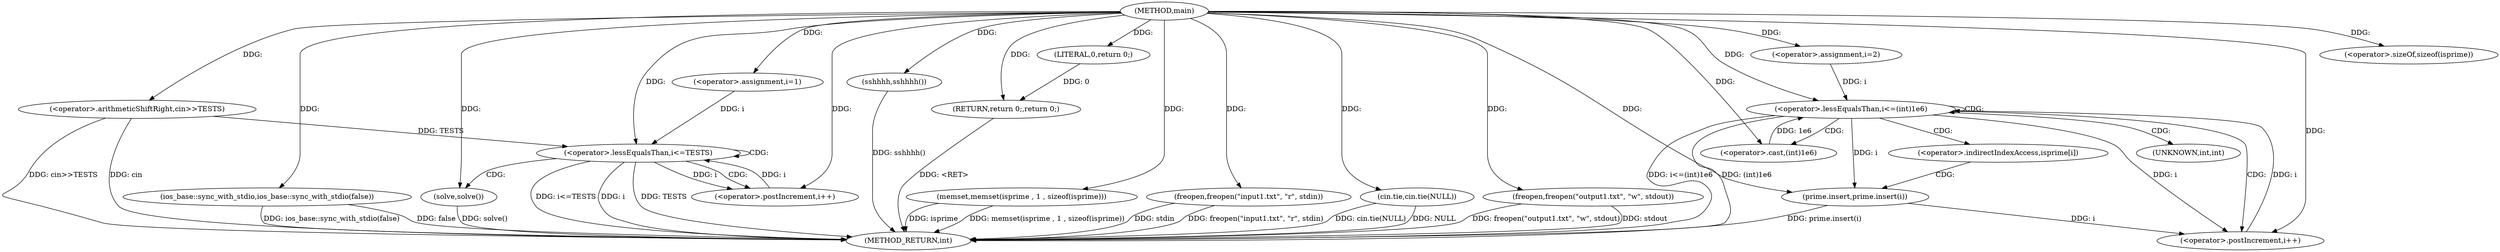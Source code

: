 digraph "main" {  
"1000789" [label = "(METHOD,main)" ]
"1000847" [label = "(METHOD_RETURN,int)" ]
"1000791" [label = "(ios_base::sync_with_stdio,ios_base::sync_with_stdio(false))" ]
"1000793" [label = "(cin.tie,cin.tie(NULL))" ]
"1000795" [label = "(freopen,freopen(\"input1.txt\", \"r\", stdin))" ]
"1000799" [label = "(freopen,freopen(\"output1.txt\", \"w\", stdout))" ]
"1000804" [label = "(<operator>.arithmeticShiftRight,cin>>TESTS)" ]
"1000807" [label = "(memset,memset(isprime , 1 , sizeof(isprime)))" ]
"1000812" [label = "(sshhhh,sshhhh())" ]
"1000845" [label = "(RETURN,return 0;,return 0;)" ]
"1000815" [label = "(<operator>.assignment,i=2)" ]
"1000818" [label = "(<operator>.lessEqualsThan,i<=(int)1e6)" ]
"1000823" [label = "(<operator>.postIncrement,i++)" ]
"1000835" [label = "(<operator>.assignment,i=1)" ]
"1000838" [label = "(<operator>.lessEqualsThan,i<=TESTS)" ]
"1000841" [label = "(<operator>.postIncrement,i++)" ]
"1000846" [label = "(LITERAL,0,return 0;)" ]
"1000810" [label = "(<operator>.sizeOf,sizeof(isprime))" ]
"1000844" [label = "(solve,solve())" ]
"1000820" [label = "(<operator>.cast,(int)1e6)" ]
"1000831" [label = "(prime.insert,prime.insert(i))" ]
"1000821" [label = "(UNKNOWN,int,int)" ]
"1000827" [label = "(<operator>.indirectIndexAccess,isprime[i])" ]
  "1000791" -> "1000847"  [ label = "DDG: ios_base::sync_with_stdio(false)"] 
  "1000793" -> "1000847"  [ label = "DDG: cin.tie(NULL)"] 
  "1000795" -> "1000847"  [ label = "DDG: freopen(\"input1.txt\", \"r\", stdin)"] 
  "1000799" -> "1000847"  [ label = "DDG: freopen(\"output1.txt\", \"w\", stdout)"] 
  "1000804" -> "1000847"  [ label = "DDG: cin>>TESTS"] 
  "1000807" -> "1000847"  [ label = "DDG: isprime"] 
  "1000807" -> "1000847"  [ label = "DDG: memset(isprime , 1 , sizeof(isprime))"] 
  "1000812" -> "1000847"  [ label = "DDG: sshhhh()"] 
  "1000818" -> "1000847"  [ label = "DDG: (int)1e6"] 
  "1000818" -> "1000847"  [ label = "DDG: i<=(int)1e6"] 
  "1000838" -> "1000847"  [ label = "DDG: i"] 
  "1000838" -> "1000847"  [ label = "DDG: TESTS"] 
  "1000838" -> "1000847"  [ label = "DDG: i<=TESTS"] 
  "1000844" -> "1000847"  [ label = "DDG: solve()"] 
  "1000831" -> "1000847"  [ label = "DDG: prime.insert(i)"] 
  "1000845" -> "1000847"  [ label = "DDG: <RET>"] 
  "1000795" -> "1000847"  [ label = "DDG: stdin"] 
  "1000793" -> "1000847"  [ label = "DDG: NULL"] 
  "1000791" -> "1000847"  [ label = "DDG: false"] 
  "1000799" -> "1000847"  [ label = "DDG: stdout"] 
  "1000804" -> "1000847"  [ label = "DDG: cin"] 
  "1000789" -> "1000812"  [ label = "DDG: "] 
  "1000846" -> "1000845"  [ label = "DDG: 0"] 
  "1000789" -> "1000845"  [ label = "DDG: "] 
  "1000789" -> "1000791"  [ label = "DDG: "] 
  "1000789" -> "1000793"  [ label = "DDG: "] 
  "1000789" -> "1000795"  [ label = "DDG: "] 
  "1000789" -> "1000799"  [ label = "DDG: "] 
  "1000789" -> "1000804"  [ label = "DDG: "] 
  "1000789" -> "1000807"  [ label = "DDG: "] 
  "1000789" -> "1000815"  [ label = "DDG: "] 
  "1000789" -> "1000835"  [ label = "DDG: "] 
  "1000789" -> "1000846"  [ label = "DDG: "] 
  "1000789" -> "1000810"  [ label = "DDG: "] 
  "1000815" -> "1000818"  [ label = "DDG: i"] 
  "1000823" -> "1000818"  [ label = "DDG: i"] 
  "1000789" -> "1000818"  [ label = "DDG: "] 
  "1000820" -> "1000818"  [ label = "DDG: 1e6"] 
  "1000818" -> "1000823"  [ label = "DDG: i"] 
  "1000831" -> "1000823"  [ label = "DDG: i"] 
  "1000789" -> "1000823"  [ label = "DDG: "] 
  "1000835" -> "1000838"  [ label = "DDG: i"] 
  "1000841" -> "1000838"  [ label = "DDG: i"] 
  "1000789" -> "1000838"  [ label = "DDG: "] 
  "1000804" -> "1000838"  [ label = "DDG: TESTS"] 
  "1000838" -> "1000841"  [ label = "DDG: i"] 
  "1000789" -> "1000841"  [ label = "DDG: "] 
  "1000789" -> "1000844"  [ label = "DDG: "] 
  "1000789" -> "1000820"  [ label = "DDG: "] 
  "1000818" -> "1000831"  [ label = "DDG: i"] 
  "1000789" -> "1000831"  [ label = "DDG: "] 
  "1000818" -> "1000820"  [ label = "CDG: "] 
  "1000818" -> "1000821"  [ label = "CDG: "] 
  "1000818" -> "1000823"  [ label = "CDG: "] 
  "1000818" -> "1000827"  [ label = "CDG: "] 
  "1000818" -> "1000818"  [ label = "CDG: "] 
  "1000838" -> "1000844"  [ label = "CDG: "] 
  "1000838" -> "1000838"  [ label = "CDG: "] 
  "1000838" -> "1000841"  [ label = "CDG: "] 
  "1000827" -> "1000831"  [ label = "CDG: "] 
}
